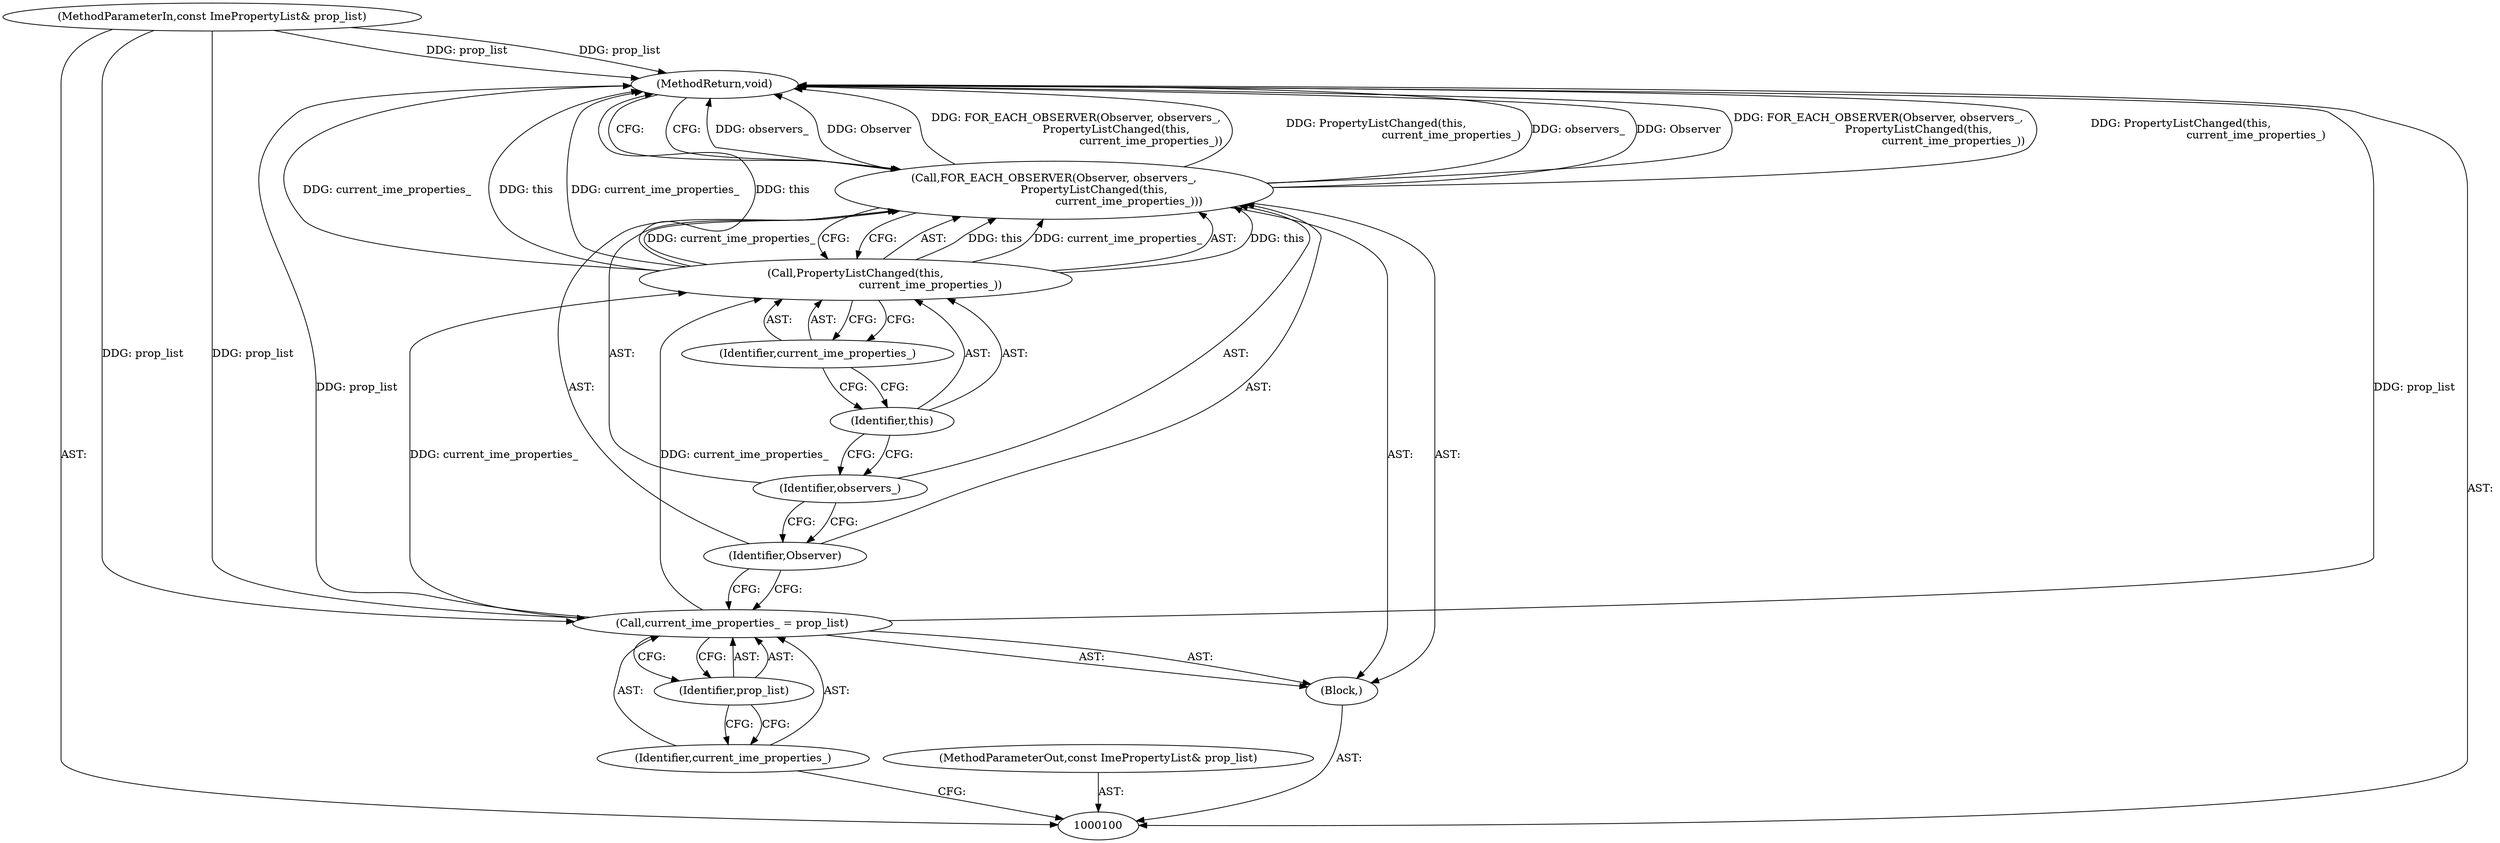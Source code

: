 digraph "1_Chrome_dc7b094a338c6c521f918f478e993f0f74bbea0d_25" {
"1000112" [label="(MethodReturn,void)"];
"1000101" [label="(MethodParameterIn,const ImePropertyList& prop_list)"];
"1000133" [label="(MethodParameterOut,const ImePropertyList& prop_list)"];
"1000102" [label="(Block,)"];
"1000105" [label="(Identifier,prop_list)"];
"1000103" [label="(Call,current_ime_properties_ = prop_list)"];
"1000104" [label="(Identifier,current_ime_properties_)"];
"1000107" [label="(Identifier,Observer)"];
"1000108" [label="(Identifier,observers_)"];
"1000106" [label="(Call,FOR_EACH_OBSERVER(Observer, observers_,\n                       PropertyListChanged(this,\n                                           current_ime_properties_)))"];
"1000109" [label="(Call,PropertyListChanged(this,\n                                           current_ime_properties_))"];
"1000110" [label="(Identifier,this)"];
"1000111" [label="(Identifier,current_ime_properties_)"];
"1000112" -> "1000100"  [label="AST: "];
"1000112" -> "1000106"  [label="CFG: "];
"1000106" -> "1000112"  [label="DDG: observers_"];
"1000106" -> "1000112"  [label="DDG: Observer"];
"1000106" -> "1000112"  [label="DDG: FOR_EACH_OBSERVER(Observer, observers_,\n                       PropertyListChanged(this,\n                                           current_ime_properties_))"];
"1000106" -> "1000112"  [label="DDG: PropertyListChanged(this,\n                                           current_ime_properties_)"];
"1000103" -> "1000112"  [label="DDG: prop_list"];
"1000109" -> "1000112"  [label="DDG: current_ime_properties_"];
"1000109" -> "1000112"  [label="DDG: this"];
"1000101" -> "1000112"  [label="DDG: prop_list"];
"1000101" -> "1000100"  [label="AST: "];
"1000101" -> "1000112"  [label="DDG: prop_list"];
"1000101" -> "1000103"  [label="DDG: prop_list"];
"1000133" -> "1000100"  [label="AST: "];
"1000102" -> "1000100"  [label="AST: "];
"1000103" -> "1000102"  [label="AST: "];
"1000106" -> "1000102"  [label="AST: "];
"1000105" -> "1000103"  [label="AST: "];
"1000105" -> "1000104"  [label="CFG: "];
"1000103" -> "1000105"  [label="CFG: "];
"1000103" -> "1000102"  [label="AST: "];
"1000103" -> "1000105"  [label="CFG: "];
"1000104" -> "1000103"  [label="AST: "];
"1000105" -> "1000103"  [label="AST: "];
"1000107" -> "1000103"  [label="CFG: "];
"1000103" -> "1000112"  [label="DDG: prop_list"];
"1000101" -> "1000103"  [label="DDG: prop_list"];
"1000103" -> "1000109"  [label="DDG: current_ime_properties_"];
"1000104" -> "1000103"  [label="AST: "];
"1000104" -> "1000100"  [label="CFG: "];
"1000105" -> "1000104"  [label="CFG: "];
"1000107" -> "1000106"  [label="AST: "];
"1000107" -> "1000103"  [label="CFG: "];
"1000108" -> "1000107"  [label="CFG: "];
"1000108" -> "1000106"  [label="AST: "];
"1000108" -> "1000107"  [label="CFG: "];
"1000110" -> "1000108"  [label="CFG: "];
"1000106" -> "1000102"  [label="AST: "];
"1000106" -> "1000109"  [label="CFG: "];
"1000107" -> "1000106"  [label="AST: "];
"1000108" -> "1000106"  [label="AST: "];
"1000109" -> "1000106"  [label="AST: "];
"1000112" -> "1000106"  [label="CFG: "];
"1000106" -> "1000112"  [label="DDG: observers_"];
"1000106" -> "1000112"  [label="DDG: Observer"];
"1000106" -> "1000112"  [label="DDG: FOR_EACH_OBSERVER(Observer, observers_,\n                       PropertyListChanged(this,\n                                           current_ime_properties_))"];
"1000106" -> "1000112"  [label="DDG: PropertyListChanged(this,\n                                           current_ime_properties_)"];
"1000109" -> "1000106"  [label="DDG: this"];
"1000109" -> "1000106"  [label="DDG: current_ime_properties_"];
"1000109" -> "1000106"  [label="AST: "];
"1000109" -> "1000111"  [label="CFG: "];
"1000110" -> "1000109"  [label="AST: "];
"1000111" -> "1000109"  [label="AST: "];
"1000106" -> "1000109"  [label="CFG: "];
"1000109" -> "1000112"  [label="DDG: current_ime_properties_"];
"1000109" -> "1000112"  [label="DDG: this"];
"1000109" -> "1000106"  [label="DDG: this"];
"1000109" -> "1000106"  [label="DDG: current_ime_properties_"];
"1000103" -> "1000109"  [label="DDG: current_ime_properties_"];
"1000110" -> "1000109"  [label="AST: "];
"1000110" -> "1000108"  [label="CFG: "];
"1000111" -> "1000110"  [label="CFG: "];
"1000111" -> "1000109"  [label="AST: "];
"1000111" -> "1000110"  [label="CFG: "];
"1000109" -> "1000111"  [label="CFG: "];
}
